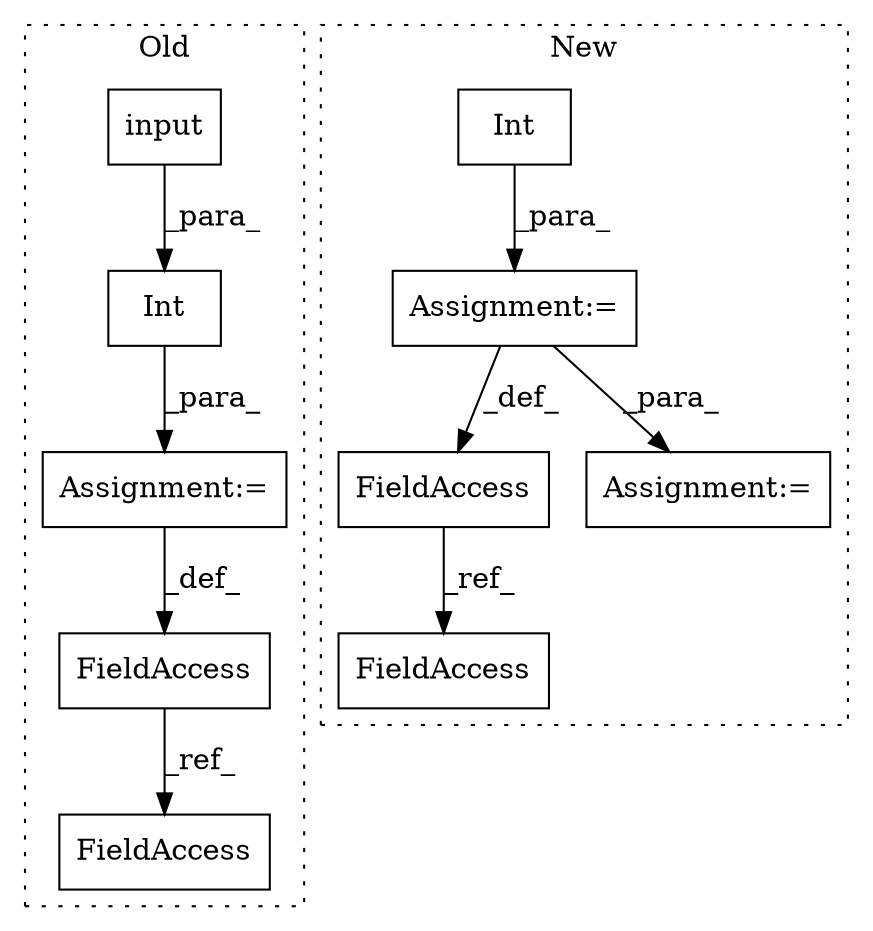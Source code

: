 digraph G {
subgraph cluster0 {
1 [label="input" a="32" s="800,854" l="6,1" shape="box"];
3 [label="Assignment:=" a="7" s="795" l="1" shape="box"];
5 [label="Int" a="32" s="796,855" l="4,1" shape="box"];
6 [label="FieldAccess" a="22" s="791" l="4" shape="box"];
9 [label="FieldAccess" a="22" s="883" l="4" shape="box"];
label = "Old";
style="dotted";
}
subgraph cluster1 {
2 [label="Int" a="32" s="1241,1257" l="4,1" shape="box"];
4 [label="Assignment:=" a="7" s="1240" l="1" shape="box"];
7 [label="FieldAccess" a="22" s="1234" l="6" shape="box"];
8 [label="FieldAccess" a="22" s="1384" l="6" shape="box"];
10 [label="Assignment:=" a="7" s="1272" l="1" shape="box"];
label = "New";
style="dotted";
}
1 -> 5 [label="_para_"];
2 -> 4 [label="_para_"];
3 -> 6 [label="_def_"];
4 -> 10 [label="_para_"];
4 -> 7 [label="_def_"];
5 -> 3 [label="_para_"];
6 -> 9 [label="_ref_"];
7 -> 8 [label="_ref_"];
}